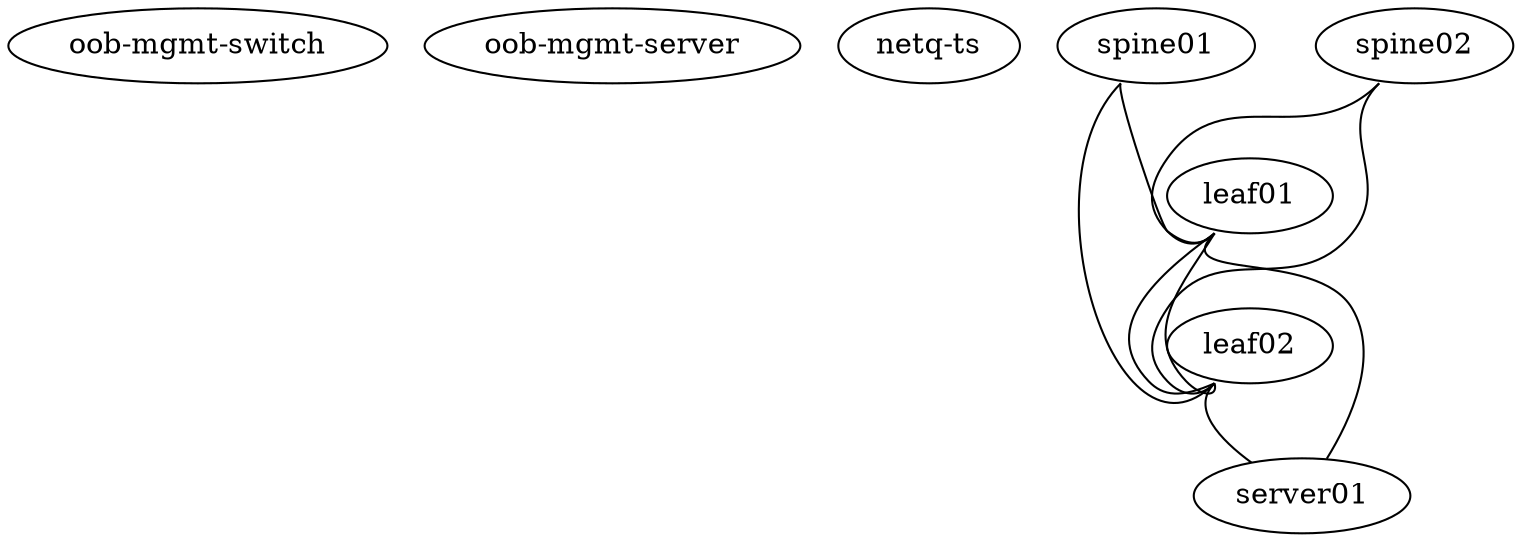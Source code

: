 graph dc {
   "oob-mgmt-switch"  [function="oob-switch" config="./helper_scripts/oob_switch_config.sh" mgmt_ip="192.168.200.2"]
   "oob-mgmt-server"  [function="oob-server" config="./helper_scripts/OOB_Server_Config.sh" mgmt_ip="192.168.200.1"]
   "netq-ts"   [function="host" config="./helper_scripts/extra_server_config.sh" mgmt_ip="192.168.200.250" memory="2048" os="cumulus/ts"]

   "spine01"  [function="spine" config="./helper_scripts/extra_switch_config.sh"]
   "spine02"  [function="spine" config="./helper_scripts/extra_switch_config.sh"]
   "leaf01" [function="leaf" config="./helper_scripts/extra_switch_config.sh"]
   "leaf02" [function="leaf" config="./helper_scripts/extra_switch_config.sh"]
   "server01" [function="host" config="./helper_scripts/extra_server_config.sh"]

   "spine01":"swp1" -- "leaf01":"swp51"
   "spine01":"swp2" -- "leaf02":"swp51"
   "spine02":"swp1" -- "leaf01":"swp52"
   "spine02":"swp2" -- "leaf02":"swp52"
   "leaf01":"swp10" -- "leaf02":"swp10"
   "leaf01":"swp11" -- "leaf02":"swp11"
   "leaf01":"swp1" -- "server01":"eth1"
   "leaf02":"swp1" -- "server01":"eth2"
}
